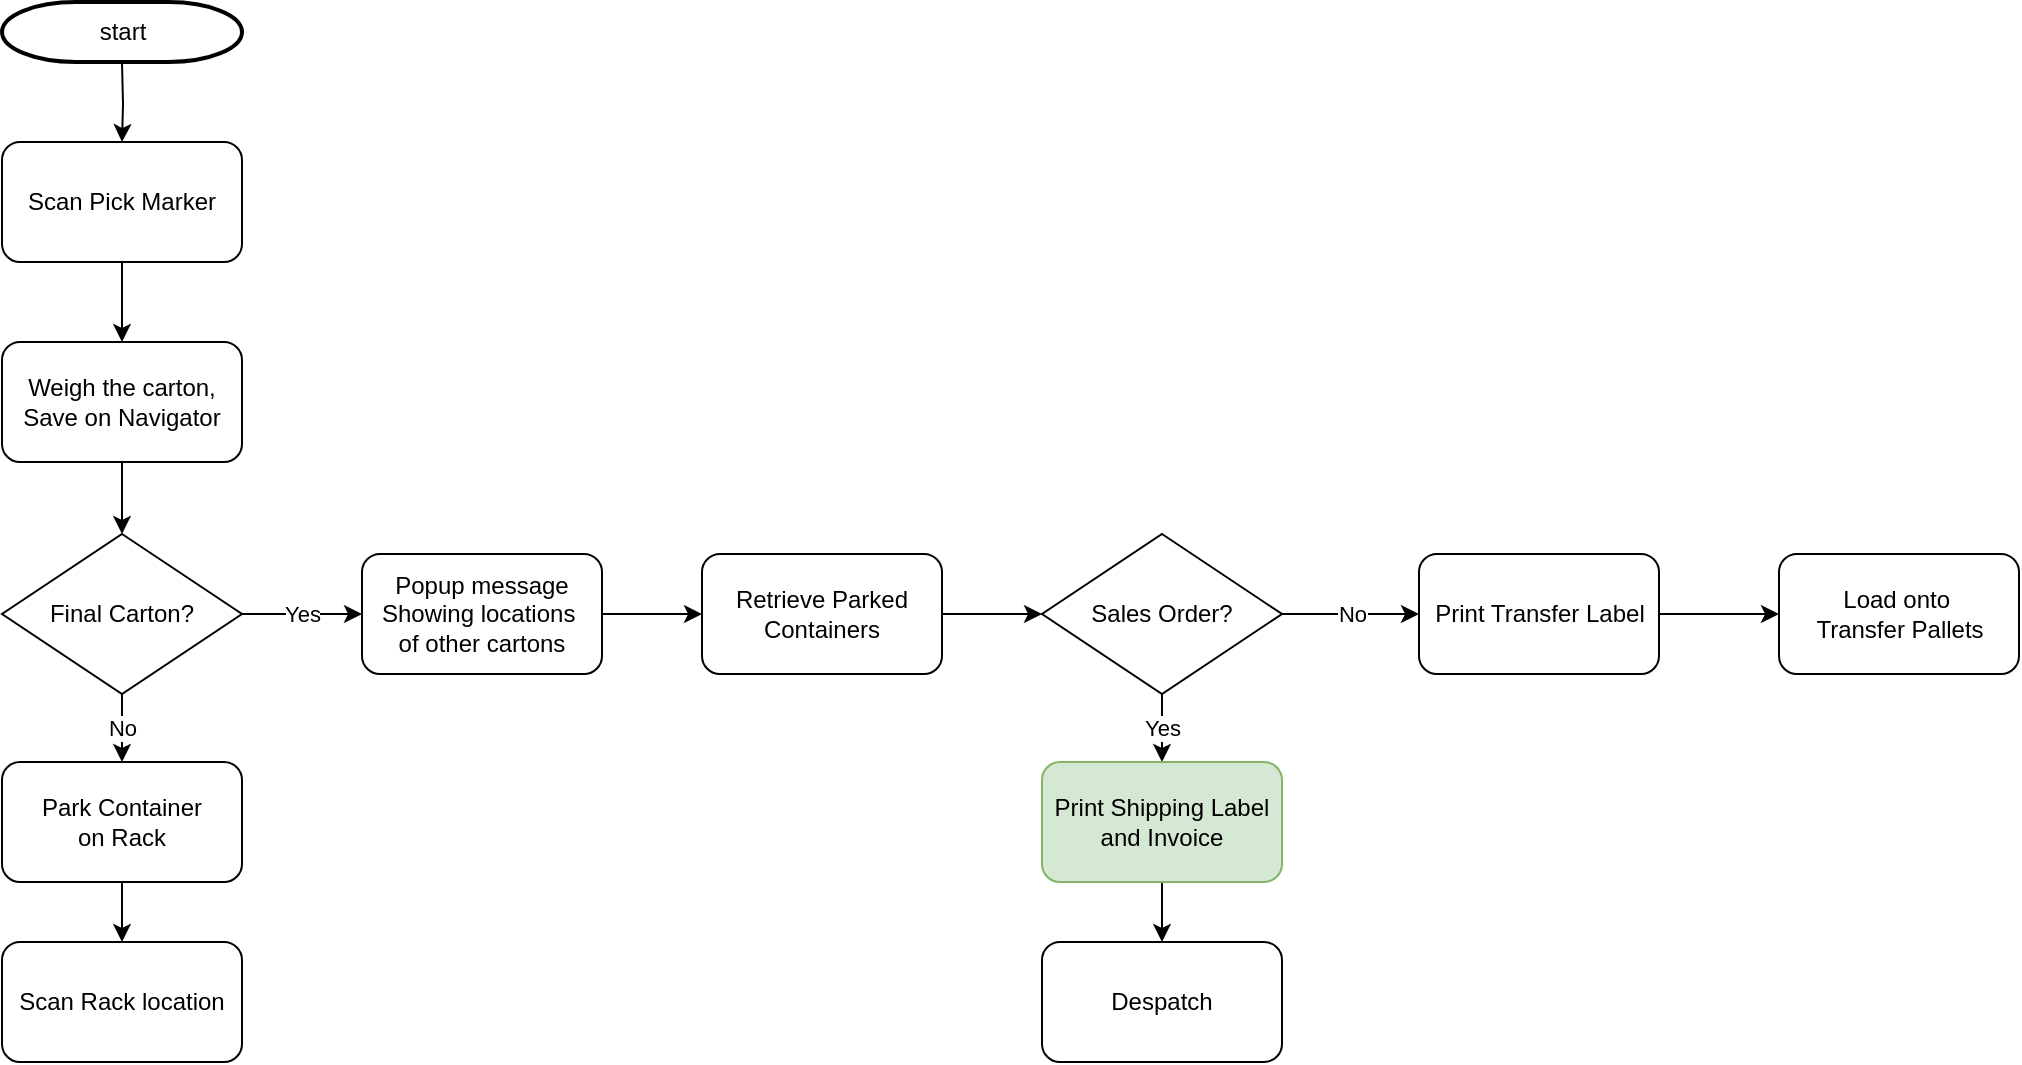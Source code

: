 <mxfile version="25.0.3">
  <diagram id="6a731a19-8d31-9384-78a2-239565b7b9f0" name="Page-1">
    <mxGraphModel dx="2074" dy="1132" grid="1" gridSize="10" guides="1" tooltips="1" connect="1" arrows="1" fold="1" page="1" pageScale="1" pageWidth="1169" pageHeight="827" background="none" math="0" shadow="0">
      <root>
        <mxCell id="0" />
        <mxCell id="1" parent="0" />
        <mxCell id="2" value="start" style="shape=mxgraph.flowchart.terminator;strokeWidth=2;gradientColor=none;gradientDirection=north;fontStyle=0;html=1;" parent="1" vertex="1">
          <mxGeometry x="110" y="60" width="120" height="30" as="geometry" />
        </mxCell>
        <mxCell id="IlHMZtGNVjniCkJJhIyE-17" value="" style="edgeStyle=orthogonalEdgeStyle;rounded=0;orthogonalLoop=1;jettySize=auto;html=1;" parent="1" target="IlHMZtGNVjniCkJJhIyE-2" edge="1">
          <mxGeometry relative="1" as="geometry">
            <mxPoint x="170" y="90" as="sourcePoint" />
          </mxGeometry>
        </mxCell>
        <mxCell id="BEm4GYZW_KskeXJrbdOM-3" value="" style="edgeStyle=orthogonalEdgeStyle;rounded=0;orthogonalLoop=1;jettySize=auto;html=1;" parent="1" source="IlHMZtGNVjniCkJJhIyE-2" target="BEm4GYZW_KskeXJrbdOM-2" edge="1">
          <mxGeometry relative="1" as="geometry" />
        </mxCell>
        <mxCell id="IlHMZtGNVjniCkJJhIyE-2" value="&lt;span style=&quot;text-wrap-mode: nowrap;&quot;&gt;Scan Pick Marker&lt;/span&gt;" style="rounded=1;whiteSpace=wrap;html=1;" parent="1" vertex="1">
          <mxGeometry x="110" y="130" width="120" height="60" as="geometry" />
        </mxCell>
        <mxCell id="IlHMZtGNVjniCkJJhIyE-19" value="No" style="edgeStyle=orthogonalEdgeStyle;rounded=0;orthogonalLoop=1;jettySize=auto;html=1;" parent="1" source="IlHMZtGNVjniCkJJhIyE-3" target="IlHMZtGNVjniCkJJhIyE-9" edge="1">
          <mxGeometry relative="1" as="geometry" />
        </mxCell>
        <mxCell id="BEm4GYZW_KskeXJrbdOM-5" value="Yes" style="edgeStyle=orthogonalEdgeStyle;rounded=0;orthogonalLoop=1;jettySize=auto;html=1;" parent="1" source="IlHMZtGNVjniCkJJhIyE-3" target="IlHMZtGNVjniCkJJhIyE-8" edge="1">
          <mxGeometry relative="1" as="geometry" />
        </mxCell>
        <mxCell id="IlHMZtGNVjniCkJJhIyE-3" value="Final Carton?" style="rhombus;whiteSpace=wrap;html=1;" parent="1" vertex="1">
          <mxGeometry x="110" y="326" width="120" height="80" as="geometry" />
        </mxCell>
        <mxCell id="IlHMZtGNVjniCkJJhIyE-6" value="&lt;span style=&quot;text-wrap-mode: nowrap;&quot;&gt;Despatch&lt;/span&gt;" style="rounded=1;whiteSpace=wrap;html=1;" parent="1" vertex="1">
          <mxGeometry x="630" y="530" width="120" height="60" as="geometry" />
        </mxCell>
        <mxCell id="IlHMZtGNVjniCkJJhIyE-25" value="No" style="edgeStyle=orthogonalEdgeStyle;rounded=0;orthogonalLoop=1;jettySize=auto;html=1;" parent="1" source="IlHMZtGNVjniCkJJhIyE-7" target="IlHMZtGNVjniCkJJhIyE-11" edge="1">
          <mxGeometry relative="1" as="geometry" />
        </mxCell>
        <mxCell id="BEm4GYZW_KskeXJrbdOM-9" value="Yes" style="edgeStyle=orthogonalEdgeStyle;rounded=0;orthogonalLoop=1;jettySize=auto;html=1;" parent="1" source="IlHMZtGNVjniCkJJhIyE-7" target="BEm4GYZW_KskeXJrbdOM-7" edge="1">
          <mxGeometry relative="1" as="geometry" />
        </mxCell>
        <mxCell id="IlHMZtGNVjniCkJJhIyE-7" value="Sales Order?" style="rhombus;whiteSpace=wrap;html=1;" parent="1" vertex="1">
          <mxGeometry x="630" y="326" width="120" height="80" as="geometry" />
        </mxCell>
        <mxCell id="BEm4GYZW_KskeXJrbdOM-6" value="" style="edgeStyle=orthogonalEdgeStyle;rounded=0;orthogonalLoop=1;jettySize=auto;html=1;" parent="1" source="tfSkVG_J4HKu-Fl51bHs-2" target="IlHMZtGNVjniCkJJhIyE-7" edge="1">
          <mxGeometry relative="1" as="geometry" />
        </mxCell>
        <mxCell id="IlHMZtGNVjniCkJJhIyE-8" value="&lt;span style=&quot;text-wrap-mode: nowrap;&quot;&gt;Popup message&lt;/span&gt;&lt;div&gt;&lt;span style=&quot;text-wrap-mode: nowrap;&quot;&gt;Showing locations&amp;nbsp;&lt;/span&gt;&lt;/div&gt;&lt;div&gt;&lt;span style=&quot;text-wrap-mode: nowrap;&quot;&gt;of other cartons&lt;/span&gt;&lt;/div&gt;" style="rounded=1;whiteSpace=wrap;html=1;" parent="1" vertex="1">
          <mxGeometry x="290" y="336" width="120" height="60" as="geometry" />
        </mxCell>
        <mxCell id="IlHMZtGNVjniCkJJhIyE-21" value="" style="edgeStyle=orthogonalEdgeStyle;rounded=0;orthogonalLoop=1;jettySize=auto;html=1;" parent="1" source="IlHMZtGNVjniCkJJhIyE-9" target="IlHMZtGNVjniCkJJhIyE-10" edge="1">
          <mxGeometry relative="1" as="geometry" />
        </mxCell>
        <mxCell id="IlHMZtGNVjniCkJJhIyE-9" value="&lt;span style=&quot;text-wrap-mode: nowrap;&quot;&gt;Park Container&lt;/span&gt;&lt;div&gt;&lt;span style=&quot;text-wrap-mode: nowrap;&quot;&gt;on Rack&lt;/span&gt;&lt;/div&gt;" style="rounded=1;whiteSpace=wrap;html=1;" parent="1" vertex="1">
          <mxGeometry x="110" y="440" width="120" height="60" as="geometry" />
        </mxCell>
        <mxCell id="IlHMZtGNVjniCkJJhIyE-10" value="&lt;span style=&quot;text-wrap-mode: nowrap;&quot;&gt;Scan Rack location&lt;/span&gt;" style="rounded=1;whiteSpace=wrap;html=1;" parent="1" vertex="1">
          <mxGeometry x="110" y="530" width="120" height="60" as="geometry" />
        </mxCell>
        <mxCell id="IlHMZtGNVjniCkJJhIyE-26" value="" style="edgeStyle=orthogonalEdgeStyle;rounded=0;orthogonalLoop=1;jettySize=auto;html=1;" parent="1" source="IlHMZtGNVjniCkJJhIyE-11" target="IlHMZtGNVjniCkJJhIyE-13" edge="1">
          <mxGeometry relative="1" as="geometry" />
        </mxCell>
        <mxCell id="IlHMZtGNVjniCkJJhIyE-11" value="&lt;span style=&quot;text-wrap-mode: nowrap;&quot;&gt;Print Transfer Label&lt;/span&gt;" style="rounded=1;whiteSpace=wrap;html=1;" parent="1" vertex="1">
          <mxGeometry x="818.5" y="336" width="120" height="60" as="geometry" />
        </mxCell>
        <mxCell id="IlHMZtGNVjniCkJJhIyE-13" value="&lt;span style=&quot;text-wrap-mode: nowrap;&quot;&gt;Load onto&amp;nbsp;&lt;/span&gt;&lt;div&gt;&lt;span style=&quot;text-wrap-mode: nowrap;&quot;&gt;Transfer Pallets&lt;/span&gt;&lt;/div&gt;" style="rounded=1;whiteSpace=wrap;html=1;" parent="1" vertex="1">
          <mxGeometry x="998.5" y="336" width="120" height="60" as="geometry" />
        </mxCell>
        <mxCell id="BEm4GYZW_KskeXJrbdOM-4" value="" style="edgeStyle=orthogonalEdgeStyle;rounded=0;orthogonalLoop=1;jettySize=auto;html=1;" parent="1" source="BEm4GYZW_KskeXJrbdOM-2" target="IlHMZtGNVjniCkJJhIyE-3" edge="1">
          <mxGeometry relative="1" as="geometry" />
        </mxCell>
        <mxCell id="BEm4GYZW_KskeXJrbdOM-2" value="&lt;span style=&quot;text-wrap-mode: nowrap;&quot;&gt;Weigh the carton,&lt;/span&gt;&lt;div&gt;&lt;span style=&quot;text-wrap-mode: nowrap;&quot;&gt;Save on Navigator&lt;/span&gt;&lt;/div&gt;" style="rounded=1;whiteSpace=wrap;html=1;" parent="1" vertex="1">
          <mxGeometry x="110" y="230" width="120" height="60" as="geometry" />
        </mxCell>
        <mxCell id="BEm4GYZW_KskeXJrbdOM-8" value="" style="edgeStyle=orthogonalEdgeStyle;rounded=0;orthogonalLoop=1;jettySize=auto;html=1;" parent="1" source="BEm4GYZW_KskeXJrbdOM-7" target="IlHMZtGNVjniCkJJhIyE-6" edge="1">
          <mxGeometry relative="1" as="geometry" />
        </mxCell>
        <mxCell id="BEm4GYZW_KskeXJrbdOM-7" value="&lt;span style=&quot;text-wrap-mode: nowrap;&quot;&gt;Print Shipping Label&lt;/span&gt;&lt;div&gt;&lt;span style=&quot;text-wrap-mode: nowrap;&quot;&gt;and Invoice&lt;/span&gt;&lt;/div&gt;" style="rounded=1;whiteSpace=wrap;html=1;fillColor=#d5e8d4;strokeColor=#82b366;" parent="1" vertex="1">
          <mxGeometry x="630" y="440" width="120" height="60" as="geometry" />
        </mxCell>
        <mxCell id="tfSkVG_J4HKu-Fl51bHs-3" value="" style="edgeStyle=orthogonalEdgeStyle;rounded=0;orthogonalLoop=1;jettySize=auto;html=1;" edge="1" parent="1" source="IlHMZtGNVjniCkJJhIyE-8" target="tfSkVG_J4HKu-Fl51bHs-2">
          <mxGeometry relative="1" as="geometry">
            <mxPoint x="410" y="366" as="sourcePoint" />
            <mxPoint x="630" y="366" as="targetPoint" />
          </mxGeometry>
        </mxCell>
        <mxCell id="tfSkVG_J4HKu-Fl51bHs-2" value="&lt;span style=&quot;text-wrap-mode: nowrap;&quot;&gt;Retrieve Parked&lt;/span&gt;&lt;div&gt;&lt;span style=&quot;text-wrap-mode: nowrap;&quot;&gt;Containers&lt;/span&gt;&lt;/div&gt;" style="rounded=1;whiteSpace=wrap;html=1;" vertex="1" parent="1">
          <mxGeometry x="460" y="336" width="120" height="60" as="geometry" />
        </mxCell>
      </root>
    </mxGraphModel>
  </diagram>
</mxfile>
